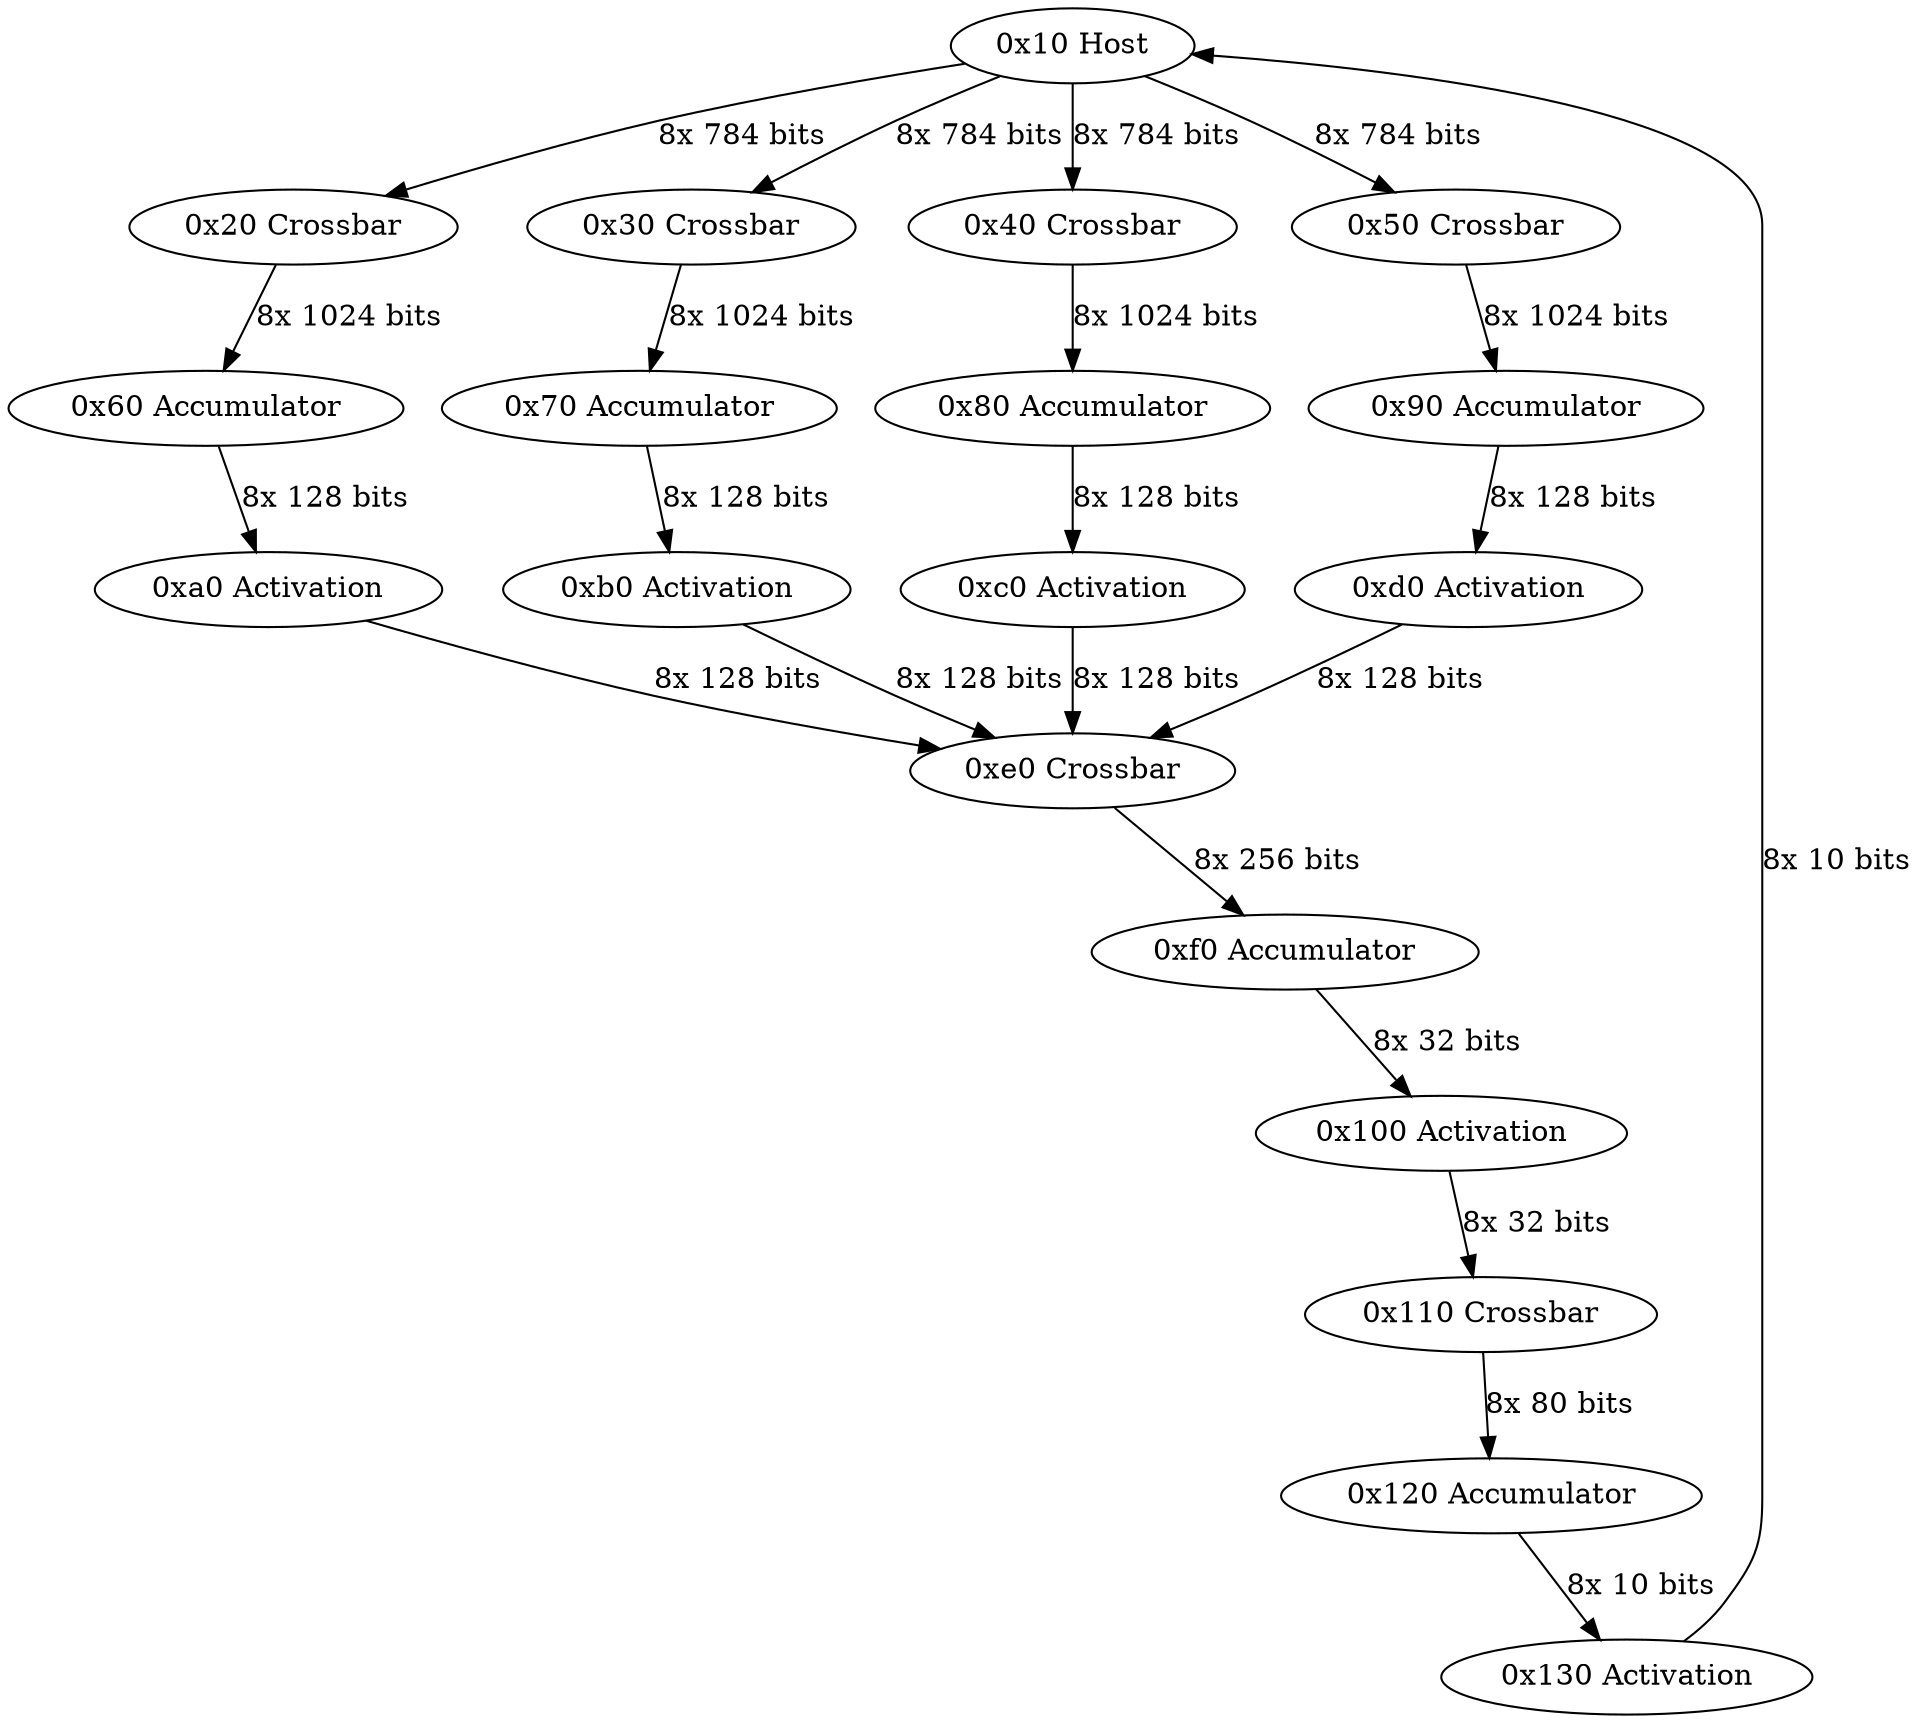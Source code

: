 digraph InterconnectGraph {
  "0x10 Host" -> "0x20 Crossbar" [label="8x 784 bits"];
  "0x10 Host" -> "0x30 Crossbar" [label="8x 784 bits"];
  "0x10 Host" -> "0x40 Crossbar" [label="8x 784 bits"];
  "0x10 Host" -> "0x50 Crossbar" [label="8x 784 bits"];
  "0x20 Crossbar" -> "0x60 Accumulator" [label="8x 1024 bits"];
  "0x60 Accumulator" -> "0xa0 Activation" [label="8x 128 bits"];
  "0x30 Crossbar" -> "0x70 Accumulator" [label="8x 1024 bits"];
  "0x70 Accumulator" -> "0xb0 Activation" [label="8x 128 bits"];
  "0x40 Crossbar" -> "0x80 Accumulator" [label="8x 1024 bits"];
  "0x80 Accumulator" -> "0xc0 Activation" [label="8x 128 bits"];
  "0x50 Crossbar" -> "0x90 Accumulator" [label="8x 1024 bits"];
  "0x90 Accumulator" -> "0xd0 Activation" [label="8x 128 bits"];
  "0xa0 Activation" -> "0xe0 Crossbar" [label="8x 128 bits"];
  "0xb0 Activation" -> "0xe0 Crossbar" [label="8x 128 bits"];
  "0xc0 Activation" -> "0xe0 Crossbar" [label="8x 128 bits"];
  "0xd0 Activation" -> "0xe0 Crossbar" [label="8x 128 bits"];
  "0xe0 Crossbar" -> "0xf0 Accumulator" [label="8x 256 bits"];
  "0xf0 Accumulator" -> "0x100 Activation" [label="8x 32 bits"];
  "0x100 Activation" -> "0x110 Crossbar" [label="8x 32 bits"];
  "0x110 Crossbar" -> "0x120 Accumulator" [label="8x 80 bits"];
  "0x120 Accumulator" -> "0x130 Activation" [label="8x 10 bits"];
  "0x130 Activation" -> "0x10 Host" [label="8x 10 bits"];
}

